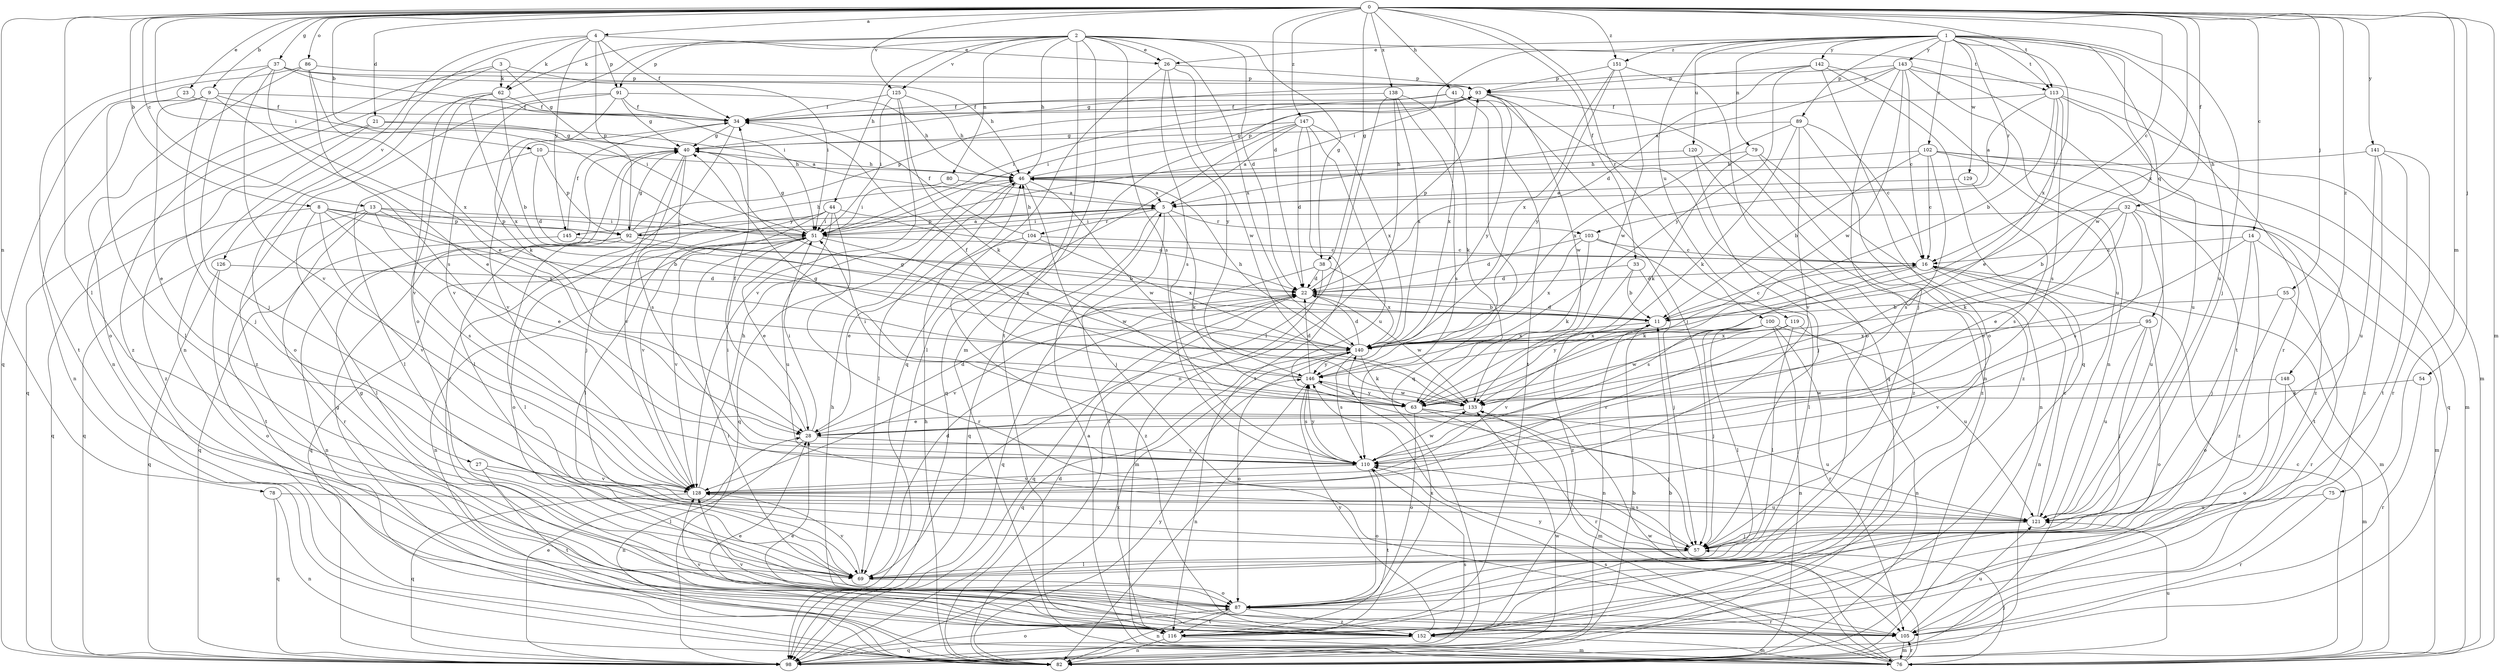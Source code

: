strict digraph  {
0;
1;
2;
3;
4;
5;
8;
9;
10;
11;
13;
14;
16;
21;
22;
23;
26;
27;
28;
32;
33;
34;
37;
38;
40;
41;
44;
46;
51;
54;
55;
57;
62;
63;
69;
75;
76;
78;
79;
80;
82;
86;
87;
89;
91;
92;
93;
95;
98;
100;
102;
103;
104;
105;
110;
113;
116;
119;
120;
121;
125;
126;
128;
129;
133;
138;
140;
141;
142;
143;
145;
146;
147;
148;
151;
152;
0 -> 4  [label=a];
0 -> 8  [label=b];
0 -> 9  [label=b];
0 -> 10  [label=b];
0 -> 13  [label=c];
0 -> 14  [label=c];
0 -> 16  [label=c];
0 -> 21  [label=d];
0 -> 22  [label=d];
0 -> 23  [label=e];
0 -> 32  [label=f];
0 -> 33  [label=f];
0 -> 37  [label=g];
0 -> 38  [label=g];
0 -> 41  [label=h];
0 -> 51  [label=i];
0 -> 54  [label=j];
0 -> 55  [label=j];
0 -> 69  [label=l];
0 -> 75  [label=m];
0 -> 76  [label=m];
0 -> 78  [label=n];
0 -> 86  [label=o];
0 -> 100  [label=r];
0 -> 113  [label=t];
0 -> 125  [label=v];
0 -> 138  [label=x];
0 -> 140  [label=x];
0 -> 141  [label=y];
0 -> 147  [label=z];
0 -> 148  [label=z];
0 -> 151  [label=z];
1 -> 26  [label=e];
1 -> 51  [label=i];
1 -> 57  [label=j];
1 -> 79  [label=n];
1 -> 89  [label=p];
1 -> 95  [label=q];
1 -> 102  [label=r];
1 -> 103  [label=r];
1 -> 113  [label=t];
1 -> 119  [label=u];
1 -> 120  [label=u];
1 -> 121  [label=u];
1 -> 129  [label=w];
1 -> 133  [label=w];
1 -> 140  [label=x];
1 -> 142  [label=y];
1 -> 143  [label=y];
1 -> 151  [label=z];
2 -> 22  [label=d];
2 -> 26  [label=e];
2 -> 38  [label=g];
2 -> 44  [label=h];
2 -> 46  [label=h];
2 -> 62  [label=k];
2 -> 76  [label=m];
2 -> 80  [label=n];
2 -> 87  [label=o];
2 -> 91  [label=p];
2 -> 110  [label=s];
2 -> 113  [label=t];
2 -> 116  [label=t];
2 -> 125  [label=v];
2 -> 140  [label=x];
3 -> 40  [label=g];
3 -> 51  [label=i];
3 -> 62  [label=k];
3 -> 82  [label=n];
3 -> 152  [label=z];
4 -> 26  [label=e];
4 -> 34  [label=f];
4 -> 62  [label=k];
4 -> 82  [label=n];
4 -> 91  [label=p];
4 -> 92  [label=p];
4 -> 126  [label=v];
4 -> 145  [label=y];
5 -> 51  [label=i];
5 -> 63  [label=k];
5 -> 92  [label=p];
5 -> 98  [label=q];
5 -> 103  [label=r];
5 -> 104  [label=r];
5 -> 116  [label=t];
5 -> 145  [label=y];
8 -> 11  [label=b];
8 -> 51  [label=i];
8 -> 69  [label=l];
8 -> 92  [label=p];
8 -> 98  [label=q];
8 -> 110  [label=s];
8 -> 128  [label=v];
9 -> 27  [label=e];
9 -> 28  [label=e];
9 -> 34  [label=f];
9 -> 51  [label=i];
9 -> 57  [label=j];
9 -> 82  [label=n];
10 -> 22  [label=d];
10 -> 46  [label=h];
10 -> 69  [label=l];
10 -> 92  [label=p];
11 -> 16  [label=c];
11 -> 22  [label=d];
11 -> 82  [label=n];
11 -> 128  [label=v];
11 -> 140  [label=x];
13 -> 28  [label=e];
13 -> 51  [label=i];
13 -> 92  [label=p];
13 -> 98  [label=q];
13 -> 105  [label=r];
13 -> 116  [label=t];
13 -> 140  [label=x];
14 -> 16  [label=c];
14 -> 28  [label=e];
14 -> 57  [label=j];
14 -> 76  [label=m];
14 -> 152  [label=z];
16 -> 22  [label=d];
16 -> 63  [label=k];
16 -> 76  [label=m];
16 -> 82  [label=n];
16 -> 110  [label=s];
21 -> 5  [label=a];
21 -> 40  [label=g];
21 -> 98  [label=q];
21 -> 152  [label=z];
22 -> 11  [label=b];
22 -> 93  [label=p];
22 -> 98  [label=q];
22 -> 128  [label=v];
22 -> 133  [label=w];
23 -> 34  [label=f];
23 -> 69  [label=l];
26 -> 93  [label=p];
26 -> 98  [label=q];
26 -> 110  [label=s];
26 -> 133  [label=w];
26 -> 146  [label=y];
27 -> 69  [label=l];
27 -> 116  [label=t];
27 -> 128  [label=v];
28 -> 22  [label=d];
28 -> 34  [label=f];
28 -> 51  [label=i];
28 -> 82  [label=n];
28 -> 110  [label=s];
32 -> 11  [label=b];
32 -> 28  [label=e];
32 -> 51  [label=i];
32 -> 63  [label=k];
32 -> 110  [label=s];
32 -> 116  [label=t];
32 -> 121  [label=u];
33 -> 11  [label=b];
33 -> 22  [label=d];
33 -> 57  [label=j];
33 -> 152  [label=z];
34 -> 40  [label=g];
34 -> 105  [label=r];
34 -> 128  [label=v];
37 -> 28  [label=e];
37 -> 46  [label=h];
37 -> 51  [label=i];
37 -> 57  [label=j];
37 -> 93  [label=p];
37 -> 116  [label=t];
37 -> 128  [label=v];
38 -> 22  [label=d];
38 -> 76  [label=m];
38 -> 98  [label=q];
38 -> 140  [label=x];
40 -> 46  [label=h];
40 -> 57  [label=j];
40 -> 69  [label=l];
40 -> 110  [label=s];
40 -> 128  [label=v];
41 -> 34  [label=f];
41 -> 51  [label=i];
41 -> 57  [label=j];
41 -> 98  [label=q];
41 -> 116  [label=t];
41 -> 140  [label=x];
44 -> 22  [label=d];
44 -> 51  [label=i];
44 -> 69  [label=l];
44 -> 87  [label=o];
44 -> 105  [label=r];
44 -> 121  [label=u];
44 -> 128  [label=v];
46 -> 5  [label=a];
46 -> 57  [label=j];
46 -> 69  [label=l];
46 -> 93  [label=p];
46 -> 98  [label=q];
46 -> 133  [label=w];
51 -> 16  [label=c];
51 -> 28  [label=e];
51 -> 40  [label=g];
51 -> 82  [label=n];
51 -> 98  [label=q];
51 -> 128  [label=v];
51 -> 133  [label=w];
54 -> 63  [label=k];
54 -> 105  [label=r];
55 -> 11  [label=b];
55 -> 87  [label=o];
55 -> 105  [label=r];
57 -> 69  [label=l];
57 -> 110  [label=s];
62 -> 11  [label=b];
62 -> 34  [label=f];
62 -> 87  [label=o];
62 -> 128  [label=v];
62 -> 140  [label=x];
63 -> 51  [label=i];
63 -> 57  [label=j];
63 -> 87  [label=o];
63 -> 105  [label=r];
63 -> 121  [label=u];
63 -> 146  [label=y];
69 -> 22  [label=d];
69 -> 87  [label=o];
69 -> 128  [label=v];
75 -> 105  [label=r];
75 -> 121  [label=u];
76 -> 5  [label=a];
76 -> 11  [label=b];
76 -> 40  [label=g];
76 -> 57  [label=j];
76 -> 105  [label=r];
76 -> 110  [label=s];
76 -> 133  [label=w];
76 -> 146  [label=y];
78 -> 82  [label=n];
78 -> 98  [label=q];
78 -> 121  [label=u];
79 -> 46  [label=h];
79 -> 63  [label=k];
79 -> 82  [label=n];
79 -> 152  [label=z];
80 -> 5  [label=a];
80 -> 51  [label=i];
82 -> 11  [label=b];
82 -> 16  [label=c];
82 -> 22  [label=d];
82 -> 46  [label=h];
82 -> 121  [label=u];
82 -> 146  [label=y];
86 -> 87  [label=o];
86 -> 93  [label=p];
86 -> 98  [label=q];
86 -> 110  [label=s];
86 -> 140  [label=x];
87 -> 82  [label=n];
87 -> 105  [label=r];
87 -> 116  [label=t];
87 -> 152  [label=z];
89 -> 16  [label=c];
89 -> 40  [label=g];
89 -> 63  [label=k];
89 -> 128  [label=v];
89 -> 140  [label=x];
89 -> 152  [label=z];
91 -> 34  [label=f];
91 -> 40  [label=g];
91 -> 46  [label=h];
91 -> 63  [label=k];
91 -> 128  [label=v];
91 -> 152  [label=z];
92 -> 5  [label=a];
92 -> 40  [label=g];
92 -> 46  [label=h];
92 -> 69  [label=l];
92 -> 82  [label=n];
92 -> 93  [label=p];
92 -> 140  [label=x];
93 -> 34  [label=f];
93 -> 51  [label=i];
93 -> 82  [label=n];
93 -> 98  [label=q];
93 -> 133  [label=w];
93 -> 146  [label=y];
95 -> 57  [label=j];
95 -> 87  [label=o];
95 -> 121  [label=u];
95 -> 128  [label=v];
95 -> 140  [label=x];
98 -> 28  [label=e];
98 -> 87  [label=o];
98 -> 110  [label=s];
98 -> 133  [label=w];
98 -> 140  [label=x];
100 -> 57  [label=j];
100 -> 69  [label=l];
100 -> 82  [label=n];
100 -> 105  [label=r];
100 -> 121  [label=u];
100 -> 133  [label=w];
100 -> 140  [label=x];
100 -> 146  [label=y];
102 -> 11  [label=b];
102 -> 16  [label=c];
102 -> 46  [label=h];
102 -> 76  [label=m];
102 -> 98  [label=q];
102 -> 110  [label=s];
102 -> 152  [label=z];
103 -> 16  [label=c];
103 -> 22  [label=d];
103 -> 63  [label=k];
103 -> 69  [label=l];
103 -> 140  [label=x];
104 -> 16  [label=c];
104 -> 28  [label=e];
104 -> 34  [label=f];
104 -> 46  [label=h];
104 -> 140  [label=x];
104 -> 152  [label=z];
105 -> 51  [label=i];
105 -> 76  [label=m];
105 -> 121  [label=u];
105 -> 128  [label=v];
110 -> 51  [label=i];
110 -> 87  [label=o];
110 -> 116  [label=t];
110 -> 128  [label=v];
110 -> 133  [label=w];
110 -> 146  [label=y];
113 -> 5  [label=a];
113 -> 11  [label=b];
113 -> 28  [label=e];
113 -> 34  [label=f];
113 -> 76  [label=m];
113 -> 110  [label=s];
113 -> 121  [label=u];
116 -> 28  [label=e];
116 -> 76  [label=m];
116 -> 82  [label=n];
116 -> 140  [label=x];
119 -> 69  [label=l];
119 -> 82  [label=n];
119 -> 128  [label=v];
119 -> 140  [label=x];
120 -> 46  [label=h];
120 -> 57  [label=j];
120 -> 152  [label=z];
121 -> 16  [label=c];
121 -> 57  [label=j];
125 -> 34  [label=f];
125 -> 46  [label=h];
125 -> 51  [label=i];
125 -> 63  [label=k];
125 -> 128  [label=v];
126 -> 22  [label=d];
126 -> 87  [label=o];
126 -> 98  [label=q];
128 -> 46  [label=h];
128 -> 98  [label=q];
128 -> 121  [label=u];
129 -> 5  [label=a];
129 -> 110  [label=s];
133 -> 28  [label=e];
133 -> 40  [label=g];
133 -> 76  [label=m];
138 -> 34  [label=f];
138 -> 63  [label=k];
138 -> 69  [label=l];
138 -> 82  [label=n];
138 -> 110  [label=s];
138 -> 140  [label=x];
140 -> 22  [label=d];
140 -> 46  [label=h];
140 -> 63  [label=k];
140 -> 87  [label=o];
140 -> 98  [label=q];
140 -> 110  [label=s];
140 -> 146  [label=y];
141 -> 46  [label=h];
141 -> 105  [label=r];
141 -> 116  [label=t];
141 -> 121  [label=u];
141 -> 152  [label=z];
142 -> 22  [label=d];
142 -> 87  [label=o];
142 -> 93  [label=p];
142 -> 98  [label=q];
142 -> 121  [label=u];
142 -> 146  [label=y];
143 -> 5  [label=a];
143 -> 16  [label=c];
143 -> 40  [label=g];
143 -> 57  [label=j];
143 -> 82  [label=n];
143 -> 93  [label=p];
143 -> 105  [label=r];
143 -> 116  [label=t];
143 -> 133  [label=w];
145 -> 11  [label=b];
145 -> 34  [label=f];
145 -> 98  [label=q];
146 -> 22  [label=d];
146 -> 34  [label=f];
146 -> 40  [label=g];
146 -> 63  [label=k];
146 -> 82  [label=n];
146 -> 110  [label=s];
146 -> 133  [label=w];
147 -> 5  [label=a];
147 -> 22  [label=d];
147 -> 40  [label=g];
147 -> 69  [label=l];
147 -> 98  [label=q];
147 -> 116  [label=t];
147 -> 121  [label=u];
147 -> 140  [label=x];
148 -> 76  [label=m];
148 -> 87  [label=o];
148 -> 133  [label=w];
151 -> 87  [label=o];
151 -> 93  [label=p];
151 -> 133  [label=w];
151 -> 140  [label=x];
151 -> 146  [label=y];
152 -> 28  [label=e];
152 -> 40  [label=g];
152 -> 46  [label=h];
152 -> 76  [label=m];
152 -> 98  [label=q];
152 -> 128  [label=v];
152 -> 146  [label=y];
}
